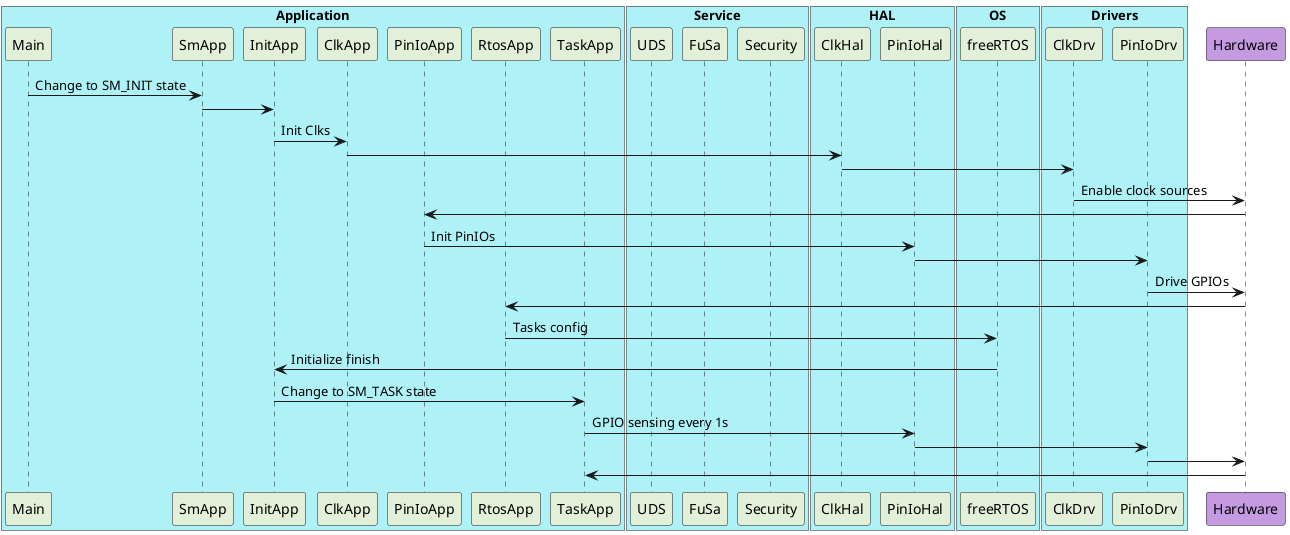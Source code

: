 @startuml
'Define "Application" component and colors
box "Application" #aef2f7
participant Main #E2EFD9
participant SmApp #E2EFD9
participant InitApp #E2EFD9
participant ClkApp #E2EFD9
participant PinIoApp #E2EFD9
participant RtosApp #E2EFD9
participant TaskApp #E2EFD9
end box

'Define "Service" component
box "Service" #aef2f7
participant UDS #E2EFD9
participant FuSa #E2EFD9
participant Security #E2EFD9
end box

'Define "HAL" component
box "HAL" #aef2f7
participant ClkHal #E2EFD9
participant PinIoHal #E2EFD9
end box

'Define "OS" component
box "OS" #aef2f7
participant freeRTOS #E2EFD9
end box

'Define "Drivers" component
box "Drivers" #aef2f7
participant ClkDrv #E2EFD9
participant PinIoDrv #E2EFD9
end box

'Define "Hardware" layer
participant Hardware #C49BE1

'Plan modules sequence
Main -> SmApp: Change to SM_INIT state
SmApp -> InitApp
InitApp -> ClkApp: Init Clks
ClkApp -> ClkHal
ClkHal -> ClkDrv
ClkDrv -> Hardware: Enable clock sources
Hardware -> PinIoApp 
PinIoApp -> PinIoHal: Init PinIOs
PinIoHal -> PinIoDrv
PinIoDrv -> Hardware: Drive GPIOs
Hardware -> RtosApp
RtosApp -> freeRTOS: Tasks config
freeRTOS -> InitApp: Initialize finish
InitApp -> TaskApp: Change to SM_TASK state
TaskApp -> PinIoHal: GPIO sensing every 1s
PinIoHal -> PinIoDrv
PinIoDrv -> Hardware
Hardware -> TaskApp
@enduml
